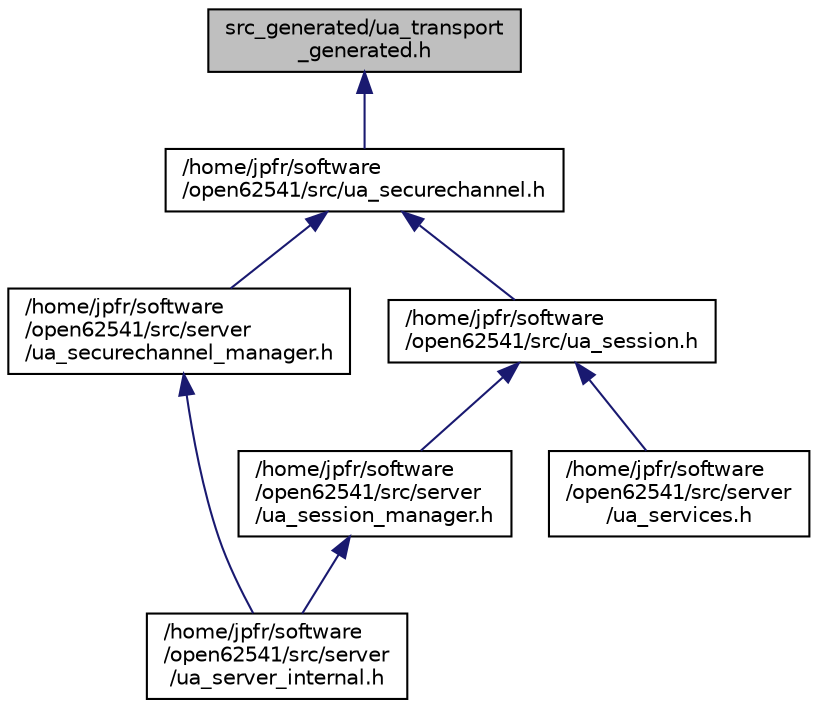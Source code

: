 digraph "src_generated/ua_transport_generated.h"
{
  edge [fontname="Helvetica",fontsize="10",labelfontname="Helvetica",labelfontsize="10"];
  node [fontname="Helvetica",fontsize="10",shape=record];
  Node1 [label="src_generated/ua_transport\l_generated.h",height=0.2,width=0.4,color="black", fillcolor="grey75", style="filled", fontcolor="black"];
  Node1 -> Node2 [dir="back",color="midnightblue",fontsize="10",style="solid",fontname="Helvetica"];
  Node2 [label="/home/jpfr/software\l/open62541/src/ua_securechannel.h",height=0.2,width=0.4,color="black", fillcolor="white", style="filled",URL="$ua__securechannel_8h.html"];
  Node2 -> Node3 [dir="back",color="midnightblue",fontsize="10",style="solid",fontname="Helvetica"];
  Node3 [label="/home/jpfr/software\l/open62541/src/server\l/ua_securechannel_manager.h",height=0.2,width=0.4,color="black", fillcolor="white", style="filled",URL="$ua__securechannel__manager_8h.html"];
  Node3 -> Node4 [dir="back",color="midnightblue",fontsize="10",style="solid",fontname="Helvetica"];
  Node4 [label="/home/jpfr/software\l/open62541/src/server\l/ua_server_internal.h",height=0.2,width=0.4,color="black", fillcolor="white", style="filled",URL="$ua__server__internal_8h.html"];
  Node2 -> Node5 [dir="back",color="midnightblue",fontsize="10",style="solid",fontname="Helvetica"];
  Node5 [label="/home/jpfr/software\l/open62541/src/ua_session.h",height=0.2,width=0.4,color="black", fillcolor="white", style="filled",URL="$ua__session_8h.html"];
  Node5 -> Node6 [dir="back",color="midnightblue",fontsize="10",style="solid",fontname="Helvetica"];
  Node6 [label="/home/jpfr/software\l/open62541/src/server\l/ua_session_manager.h",height=0.2,width=0.4,color="black", fillcolor="white", style="filled",URL="$ua__session__manager_8h.html"];
  Node6 -> Node4 [dir="back",color="midnightblue",fontsize="10",style="solid",fontname="Helvetica"];
  Node5 -> Node7 [dir="back",color="midnightblue",fontsize="10",style="solid",fontname="Helvetica"];
  Node7 [label="/home/jpfr/software\l/open62541/src/server\l/ua_services.h",height=0.2,width=0.4,color="black", fillcolor="white", style="filled",URL="$ua__services_8h.html"];
}
